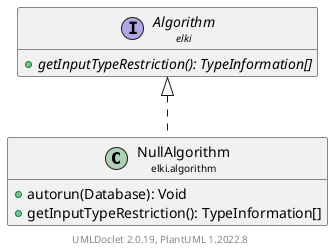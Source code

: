 @startuml
    remove .*\.(Instance|Par|Parameterizer|Factory)$
    set namespaceSeparator none
    hide empty fields
    hide empty methods

    class "<size:14>NullAlgorithm\n<size:10>elki.algorithm" as elki.algorithm.NullAlgorithm [[NullAlgorithm.html]] {
        +autorun(Database): Void
        +getInputTypeRestriction(): TypeInformation[]
    }

    interface "<size:14>Algorithm\n<size:10>elki" as elki.Algorithm [[../Algorithm.html]] {
        {abstract} +getInputTypeRestriction(): TypeInformation[]
    }

    elki.Algorithm <|.. elki.algorithm.NullAlgorithm

    center footer UMLDoclet 2.0.19, PlantUML 1.2022.8
@enduml
